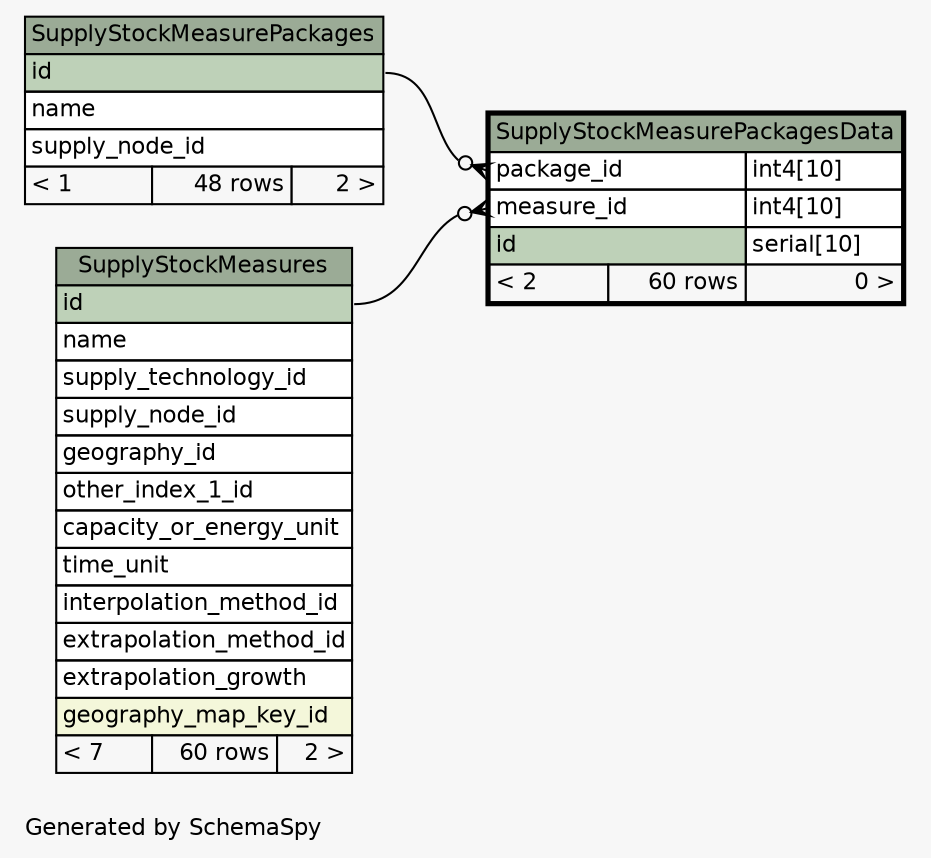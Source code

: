 // dot 2.38.0 on Windows 10 10.0
// SchemaSpy rev 590
digraph "oneDegreeRelationshipsDiagram" {
  graph [
    rankdir="RL"
    bgcolor="#f7f7f7"
    label="\nGenerated by SchemaSpy"
    labeljust="l"
    nodesep="0.18"
    ranksep="0.46"
    fontname="Helvetica"
    fontsize="11"
  ];
  node [
    fontname="Helvetica"
    fontsize="11"
    shape="plaintext"
  ];
  edge [
    arrowsize="0.8"
  ];
  "SupplyStockMeasurePackagesData":"measure_id":w -> "SupplyStockMeasures":"id":e [arrowhead=none dir=back arrowtail=crowodot];
  "SupplyStockMeasurePackagesData":"package_id":w -> "SupplyStockMeasurePackages":"id":e [arrowhead=none dir=back arrowtail=crowodot];
  "SupplyStockMeasurePackages" [
    label=<
    <TABLE BORDER="0" CELLBORDER="1" CELLSPACING="0" BGCOLOR="#ffffff">
      <TR><TD COLSPAN="3" BGCOLOR="#9bab96" ALIGN="CENTER">SupplyStockMeasurePackages</TD></TR>
      <TR><TD PORT="id" COLSPAN="3" BGCOLOR="#bed1b8" ALIGN="LEFT">id</TD></TR>
      <TR><TD PORT="name" COLSPAN="3" ALIGN="LEFT">name</TD></TR>
      <TR><TD PORT="supply_node_id" COLSPAN="3" ALIGN="LEFT">supply_node_id</TD></TR>
      <TR><TD ALIGN="LEFT" BGCOLOR="#f7f7f7">&lt; 1</TD><TD ALIGN="RIGHT" BGCOLOR="#f7f7f7">48 rows</TD><TD ALIGN="RIGHT" BGCOLOR="#f7f7f7">2 &gt;</TD></TR>
    </TABLE>>
    URL="SupplyStockMeasurePackages.html"
    tooltip="SupplyStockMeasurePackages"
  ];
  "SupplyStockMeasurePackagesData" [
    label=<
    <TABLE BORDER="2" CELLBORDER="1" CELLSPACING="0" BGCOLOR="#ffffff">
      <TR><TD COLSPAN="3" BGCOLOR="#9bab96" ALIGN="CENTER">SupplyStockMeasurePackagesData</TD></TR>
      <TR><TD PORT="package_id" COLSPAN="2" ALIGN="LEFT">package_id</TD><TD PORT="package_id.type" ALIGN="LEFT">int4[10]</TD></TR>
      <TR><TD PORT="measure_id" COLSPAN="2" ALIGN="LEFT">measure_id</TD><TD PORT="measure_id.type" ALIGN="LEFT">int4[10]</TD></TR>
      <TR><TD PORT="id" COLSPAN="2" BGCOLOR="#bed1b8" ALIGN="LEFT">id</TD><TD PORT="id.type" ALIGN="LEFT">serial[10]</TD></TR>
      <TR><TD ALIGN="LEFT" BGCOLOR="#f7f7f7">&lt; 2</TD><TD ALIGN="RIGHT" BGCOLOR="#f7f7f7">60 rows</TD><TD ALIGN="RIGHT" BGCOLOR="#f7f7f7">0 &gt;</TD></TR>
    </TABLE>>
    URL="SupplyStockMeasurePackagesData.html"
    tooltip="SupplyStockMeasurePackagesData"
  ];
  "SupplyStockMeasures" [
    label=<
    <TABLE BORDER="0" CELLBORDER="1" CELLSPACING="0" BGCOLOR="#ffffff">
      <TR><TD COLSPAN="3" BGCOLOR="#9bab96" ALIGN="CENTER">SupplyStockMeasures</TD></TR>
      <TR><TD PORT="id" COLSPAN="3" BGCOLOR="#bed1b8" ALIGN="LEFT">id</TD></TR>
      <TR><TD PORT="name" COLSPAN="3" ALIGN="LEFT">name</TD></TR>
      <TR><TD PORT="supply_technology_id" COLSPAN="3" ALIGN="LEFT">supply_technology_id</TD></TR>
      <TR><TD PORT="supply_node_id" COLSPAN="3" ALIGN="LEFT">supply_node_id</TD></TR>
      <TR><TD PORT="geography_id" COLSPAN="3" ALIGN="LEFT">geography_id</TD></TR>
      <TR><TD PORT="other_index_1_id" COLSPAN="3" ALIGN="LEFT">other_index_1_id</TD></TR>
      <TR><TD PORT="capacity_or_energy_unit" COLSPAN="3" ALIGN="LEFT">capacity_or_energy_unit</TD></TR>
      <TR><TD PORT="time_unit" COLSPAN="3" ALIGN="LEFT">time_unit</TD></TR>
      <TR><TD PORT="interpolation_method_id" COLSPAN="3" ALIGN="LEFT">interpolation_method_id</TD></TR>
      <TR><TD PORT="extrapolation_method_id" COLSPAN="3" ALIGN="LEFT">extrapolation_method_id</TD></TR>
      <TR><TD PORT="extrapolation_growth" COLSPAN="3" ALIGN="LEFT">extrapolation_growth</TD></TR>
      <TR><TD PORT="geography_map_key_id" COLSPAN="3" BGCOLOR="#f4f7da" ALIGN="LEFT">geography_map_key_id</TD></TR>
      <TR><TD ALIGN="LEFT" BGCOLOR="#f7f7f7">&lt; 7</TD><TD ALIGN="RIGHT" BGCOLOR="#f7f7f7">60 rows</TD><TD ALIGN="RIGHT" BGCOLOR="#f7f7f7">2 &gt;</TD></TR>
    </TABLE>>
    URL="SupplyStockMeasures.html"
    tooltip="SupplyStockMeasures"
  ];
}
